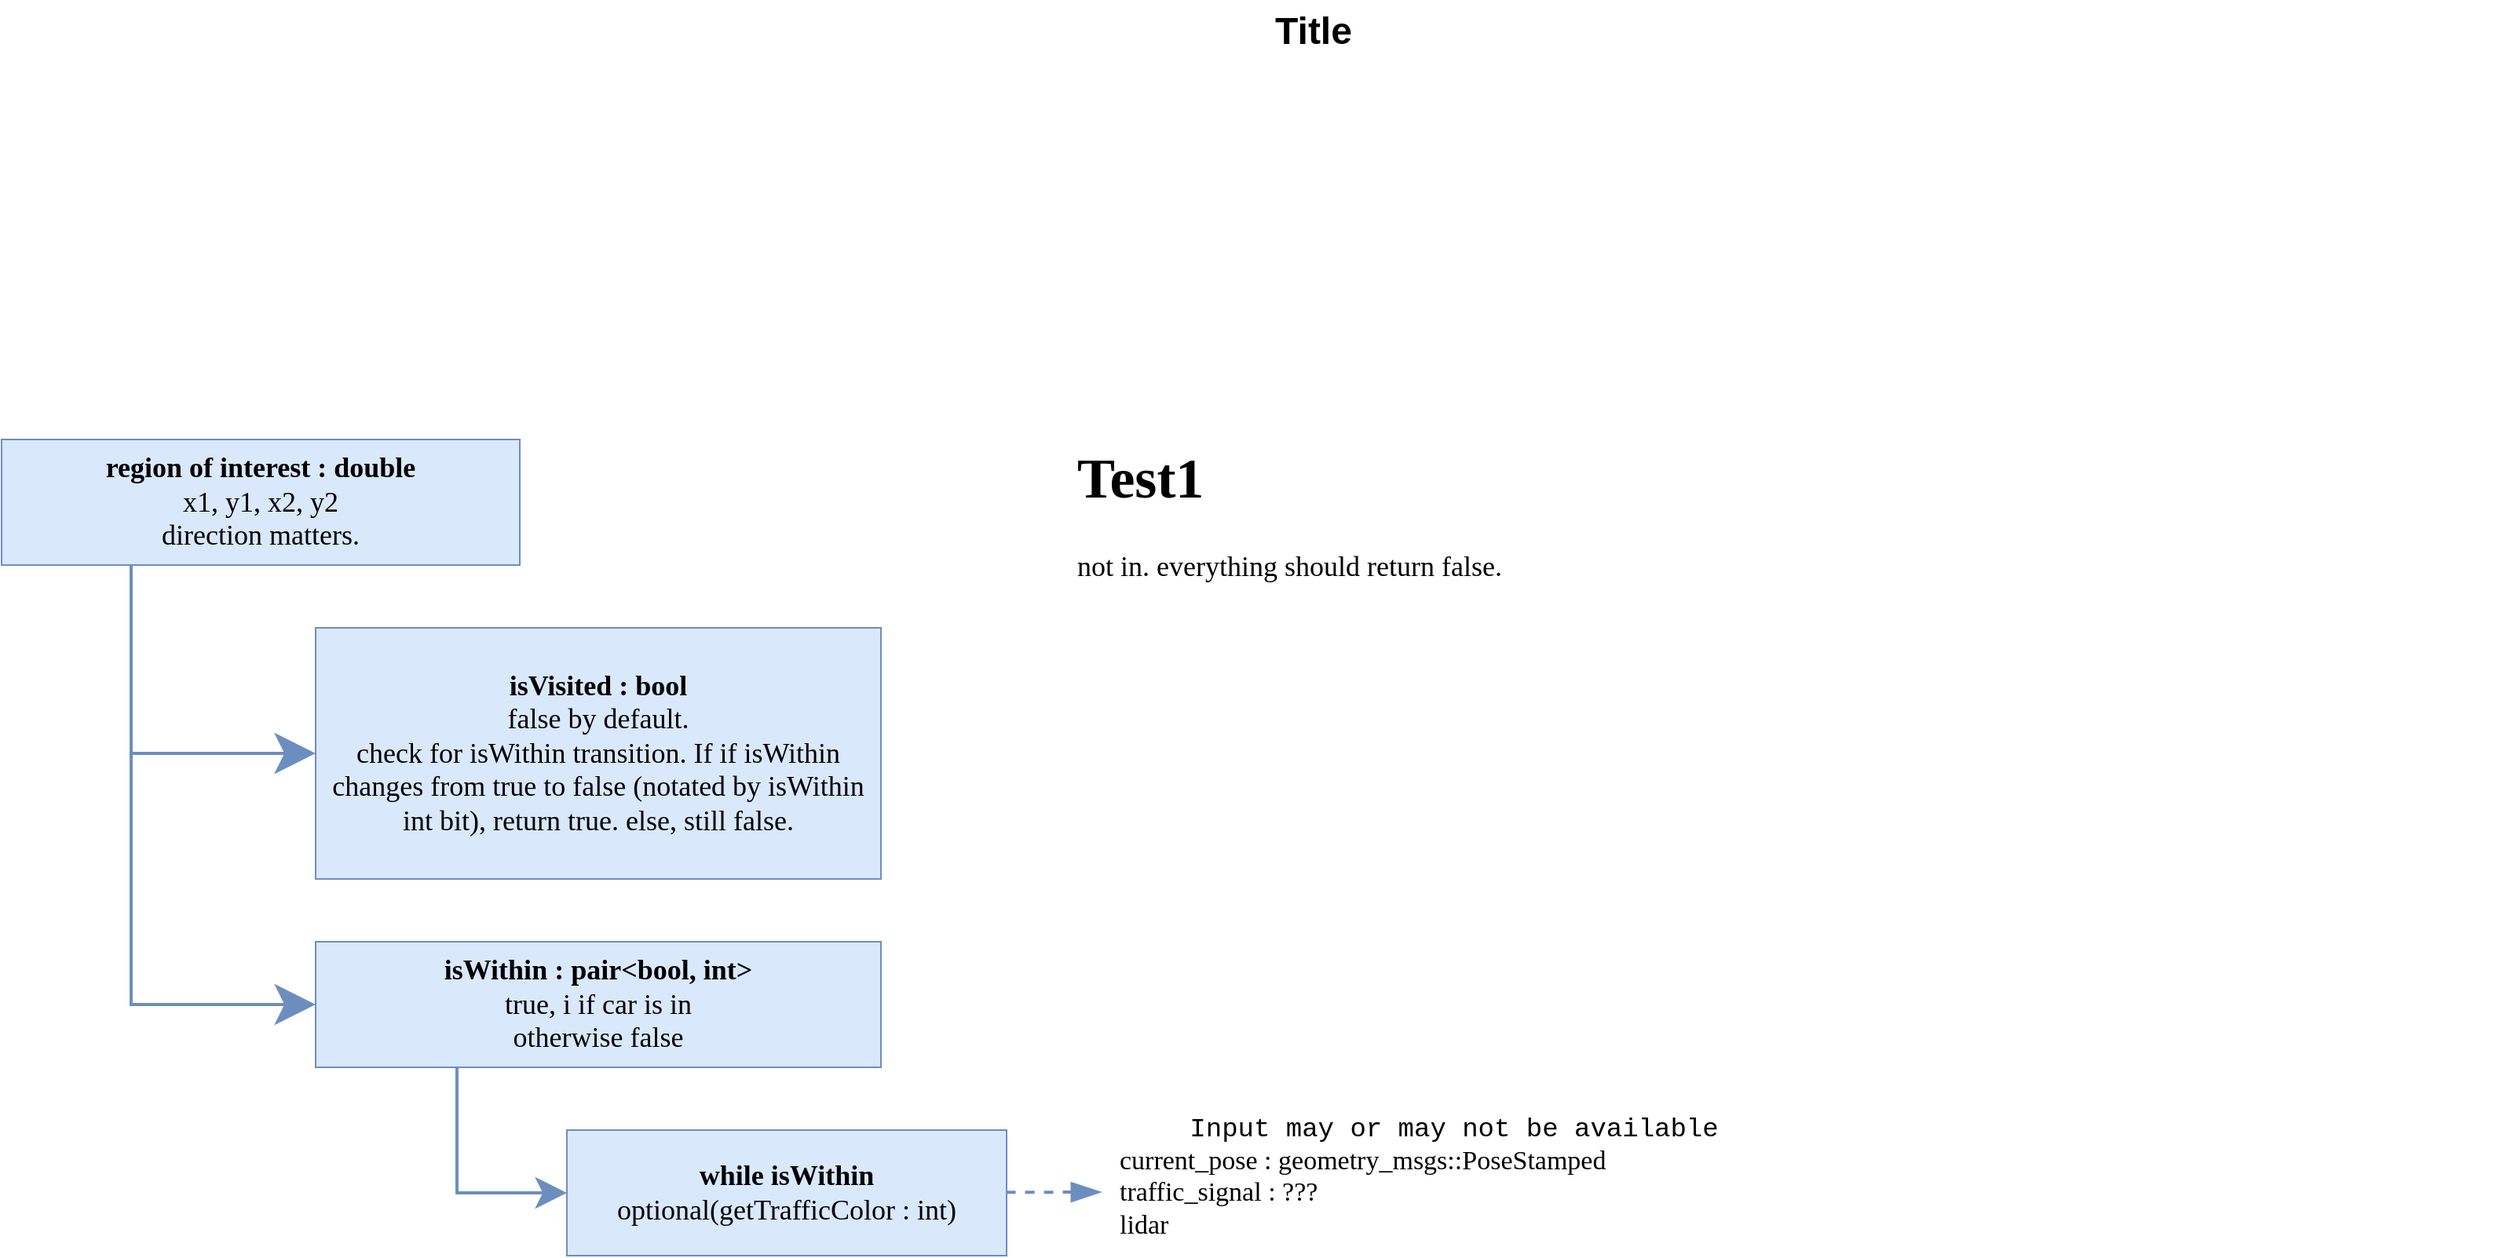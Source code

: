 <mxfile version="14.1.8" type="device" pages="2"><diagram name="region_observer" id="929967ad-93f9-6ef4-fab6-5d389245f69c"><mxGraphModel dx="1355" dy="825" grid="1" gridSize="10" guides="1" tooltips="1" connect="1" arrows="1" fold="1" page="1" pageScale="1.5" pageWidth="1169" pageHeight="826" background="none" math="0" shadow="0"><root><mxCell id="0" style=";html=1;"/><mxCell id="1" style=";html=1;" parent="0"/><mxCell id="1672d66443f91eb5-23" value="Title" style="text;strokeColor=none;fillColor=none;html=1;fontSize=24;fontStyle=1;verticalAlign=middle;align=center;" parent="1" vertex="1"><mxGeometry x="120" y="40" width="1510" height="40" as="geometry"/></mxCell><mxCell id="slhmPphILErYe6rDsg3F-4" style="edgeStyle=orthogonalEdgeStyle;orthogonalLoop=1;jettySize=auto;html=1;exitX=0.25;exitY=1;exitDx=0;exitDy=0;entryX=0;entryY=0.5;entryDx=0;entryDy=0;strokeColor=#6c8ebf;fillColor=#dae8fc;fontFamily=Fira Code;fontSize=18;strokeWidth=2;endSize=20;rounded=0;" parent="1" source="slhmPphILErYe6rDsg3F-2" target="slhmPphILErYe6rDsg3F-3" edge="1"><mxGeometry relative="1" as="geometry"/></mxCell><mxCell id="slhmPphILErYe6rDsg3F-6" style="edgeStyle=orthogonalEdgeStyle;orthogonalLoop=1;jettySize=auto;html=1;exitX=0.25;exitY=1;exitDx=0;exitDy=0;entryX=0;entryY=0.5;entryDx=0;entryDy=0;endSize=20;strokeColor=#6c8ebf;strokeWidth=2;fillColor=#dae8fc;fontFamily=Fira Code;fontSize=18;rounded=0;" parent="1" source="slhmPphILErYe6rDsg3F-2" target="slhmPphILErYe6rDsg3F-5" edge="1"><mxGeometry relative="1" as="geometry"/></mxCell><mxCell id="slhmPphILErYe6rDsg3F-2" value="&lt;b&gt;region of interest : double&lt;br&gt;&lt;/b&gt;x1, y1, x2, y2&lt;br&gt;direction matters." style="rounded=0;whiteSpace=wrap;html=1;strokeColor=#6c8ebf;strokeWidth=1;fillColor=#dae8fc;fontFamily=Fira Code;fontSize=18;" parent="1" vertex="1"><mxGeometry x="40" y="320" width="330" height="80" as="geometry"/></mxCell><mxCell id="slhmPphILErYe6rDsg3F-3" value="&lt;b&gt;isVisited : bool&lt;/b&gt;&lt;br&gt;false by default.&lt;br&gt;check for isWithin transition. If if isWithin changes from true to false (notated by isWithin int bit), return true. else, still false." style="rounded=0;whiteSpace=wrap;html=1;strokeColor=#6c8ebf;strokeWidth=1;fillColor=#dae8fc;fontFamily=Fira Code;fontSize=18;" parent="1" vertex="1"><mxGeometry x="240" y="440" width="360" height="160" as="geometry"/></mxCell><mxCell id="slhmPphILErYe6rDsg3F-14" style="edgeStyle=orthogonalEdgeStyle;rounded=0;orthogonalLoop=1;jettySize=auto;html=1;exitX=0.25;exitY=1;exitDx=0;exitDy=0;entryX=0;entryY=0.5;entryDx=0;entryDy=0;endSize=14;strokeColor=#6c8ebf;strokeWidth=2;fillColor=#dae8fc;fontFamily=Fira Code;fontSize=18;" parent="1" source="slhmPphILErYe6rDsg3F-5" target="slhmPphILErYe6rDsg3F-13" edge="1"><mxGeometry relative="1" as="geometry"/></mxCell><mxCell id="slhmPphILErYe6rDsg3F-5" value="&lt;b&gt;isWithin : pair&amp;lt;bool, int&amp;gt;&lt;br&gt;&lt;/b&gt;true, i if car is in&lt;br&gt;otherwise false" style="rounded=0;whiteSpace=wrap;html=1;strokeColor=#6c8ebf;strokeWidth=1;fillColor=#dae8fc;fontFamily=Fira Code;fontSize=18;" parent="1" vertex="1"><mxGeometry x="240" y="640" width="360" height="80" as="geometry"/></mxCell><mxCell id="slhmPphILErYe6rDsg3F-13" value="&lt;b&gt;while isWithin&lt;br&gt;&lt;/b&gt;optional(getTrafficColor : int)" style="rounded=0;whiteSpace=wrap;html=1;strokeColor=#6c8ebf;strokeWidth=1;fillColor=#dae8fc;fontFamily=Fira Code;fontSize=18;" parent="1" vertex="1"><mxGeometry x="400" y="760" width="280" height="80" as="geometry"/></mxCell><mxCell id="slhmPphILErYe6rDsg3F-15" value="&lt;h1&gt;Test1&lt;/h1&gt;&lt;p&gt;not in. everything should return false.&lt;/p&gt;" style="text;html=1;strokeColor=none;fillColor=none;spacing=5;spacingTop=-20;whiteSpace=wrap;overflow=hidden;rounded=0;fontFamily=Fira Code;fontSize=18;" parent="1" vertex="1"><mxGeometry x="720" y="310" width="370" height="130" as="geometry"/></mxCell><mxCell id="ryIOcRZ_oegFu5PtUBBg-2" value="" style="endArrow=none;html=1;strokeColor=#6c8ebf;fillColor=#dae8fc;fontFamily=Courier New;strokeWidth=2;endFill=0;dashed=1;startArrow=blockThin;startFill=1;startSize=14;" parent="1" target="slhmPphILErYe6rDsg3F-13" edge="1"><mxGeometry width="50" height="50" relative="1" as="geometry"><mxPoint x="740" y="799.5" as="sourcePoint"/><mxPoint x="700" y="799.5" as="targetPoint"/></mxGeometry></mxCell><mxCell id="ryIOcRZ_oegFu5PtUBBg-3" value="&lt;font face=&quot;Fira Code&quot; style=&quot;font-size: 17px&quot;&gt;current_pose : geometry_msgs::PoseStamped&lt;br&gt;&lt;/font&gt;&lt;span style=&quot;font-family: &amp;#34;fira code&amp;#34; ; font-size: 17px&quot;&gt;traffic_signal : ???&lt;br&gt;&lt;/span&gt;&lt;font face=&quot;Fira Code&quot; style=&quot;font-size: 17px&quot;&gt;lidar&lt;br&gt;&lt;/font&gt;" style="edgeLabel;html=1;align=left;verticalAlign=middle;resizable=0;points=[];fontFamily=Courier New;" parent="ryIOcRZ_oegFu5PtUBBg-2" vertex="1" connectable="0"><mxGeometry x="-0.833" y="2" relative="1" as="geometry"><mxPoint x="14.99" y="-1.51" as="offset"/></mxGeometry></mxCell><mxCell id="pVugcHqidaCe_gIv06iI-4" value="Input may or may not be available" style="text;html=1;strokeColor=none;fillColor=none;align=center;verticalAlign=middle;whiteSpace=wrap;rounded=0;fontFamily=Courier New;fontSize=17;" parent="1" vertex="1"><mxGeometry x="710" y="750" width="510" height="20" as="geometry"/></mxCell></root></mxGraphModel></diagram><diagram id="N2v_lg5Xi1pp6HKxbTPT" name="traffic_signal"><mxGraphModel dx="1355" dy="825" grid="1" gridSize="10" guides="1" tooltips="1" connect="1" arrows="1" fold="1" page="1" pageScale="1" pageWidth="4681" pageHeight="3300" math="0" shadow="0"><root><mxCell id="zvg6P8lU2jnVZaYyB5dh-0"/><mxCell id="zvg6P8lU2jnVZaYyB5dh-1" parent="zvg6P8lU2jnVZaYyB5dh-0"/><mxCell id="zvg6P8lU2jnVZaYyB5dh-5" value="true" style="edgeStyle=orthogonalEdgeStyle;rounded=1;orthogonalLoop=1;jettySize=auto;html=1;exitX=0.5;exitY=1;exitDx=0;exitDy=0;strokeColor=#6c8ebf;fillColor=#dae8fc;fontFamily=Fira Code;fontSize=18;strokeWidth=5;align=left;" edge="1" parent="zvg6P8lU2jnVZaYyB5dh-1" source="zvg6P8lU2jnVZaYyB5dh-3" target="zvg6P8lU2jnVZaYyB5dh-4"><mxGeometry y="20" relative="1" as="geometry"><mxPoint as="offset"/></mxGeometry></mxCell><mxCell id="zvg6P8lU2jnVZaYyB5dh-3" value="isWithin?" style="rhombus;whiteSpace=wrap;html=1;strokeColor=#6c8ebf;strokeWidth=1;fillColor=#dae8fc;fontFamily=Fira Code;fontSize=20;" vertex="1" parent="zvg6P8lU2jnVZaYyB5dh-1"><mxGeometry x="420" y="40" width="200" height="200" as="geometry"/></mxCell><mxCell id="zvg6P8lU2jnVZaYyB5dh-7" value="true" style="edgeStyle=orthogonalEdgeStyle;rounded=1;orthogonalLoop=1;jettySize=auto;html=1;exitX=0.5;exitY=1;exitDx=0;exitDy=0;strokeColor=#6c8ebf;strokeWidth=5;fillColor=#dae8fc;fontFamily=Fira Code;fontSize=18;align=left;" edge="1" parent="zvg6P8lU2jnVZaYyB5dh-1" source="zvg6P8lU2jnVZaYyB5dh-4"><mxGeometry x="-0.667" y="10" relative="1" as="geometry"><mxPoint x="520" y="640" as="targetPoint"/><mxPoint as="offset"/></mxGeometry></mxCell><mxCell id="zvg6P8lU2jnVZaYyB5dh-10" value="false" style="edgeStyle=orthogonalEdgeStyle;rounded=1;orthogonalLoop=1;jettySize=auto;html=1;exitX=1;exitY=0.5;exitDx=0;exitDy=0;strokeColor=#6c8ebf;strokeWidth=5;fillColor=#dae8fc;fontFamily=Fira Code;fontSize=18;align=left;" edge="1" parent="zvg6P8lU2jnVZaYyB5dh-1" source="zvg6P8lU2jnVZaYyB5dh-4"><mxGeometry x="-0.857" y="20" relative="1" as="geometry"><mxPoint x="760" y="420" as="targetPoint"/><mxPoint as="offset"/></mxGeometry></mxCell><mxCell id="zvg6P8lU2jnVZaYyB5dh-4" value="REGION == TRAFFIC_LIGHT" style="rhombus;whiteSpace=wrap;html=1;strokeColor=#6c8ebf;strokeWidth=1;fillColor=#dae8fc;fontFamily=Fira Code;fontSize=18;" vertex="1" parent="zvg6P8lU2jnVZaYyB5dh-1"><mxGeometry x="420" y="320" width="200" height="200" as="geometry"/></mxCell><mxCell id="zvg6P8lU2jnVZaYyB5dh-16" style="edgeStyle=orthogonalEdgeStyle;rounded=1;orthogonalLoop=1;jettySize=auto;html=1;exitX=1;exitY=0.5;exitDx=0;exitDy=0;entryX=1;entryY=0.5;entryDx=0;entryDy=0;strokeColor=#6c8ebf;strokeWidth=5;fillColor=#dae8fc;fontFamily=Fira Code;fontSize=18;align=left;" edge="1" parent="zvg6P8lU2jnVZaYyB5dh-1" source="zvg6P8lU2jnVZaYyB5dh-6" target="zvg6P8lU2jnVZaYyB5dh-14"><mxGeometry relative="1" as="geometry"/></mxCell><mxCell id="zvg6P8lU2jnVZaYyB5dh-6" value="send stop signal" style="rounded=0;whiteSpace=wrap;html=1;strokeColor=#6c8ebf;strokeWidth=1;fillColor=#dae8fc;fontFamily=Fira Code;fontSize=22;" vertex="1" parent="zvg6P8lU2jnVZaYyB5dh-1"><mxGeometry x="400" y="920" width="240" height="80" as="geometry"/></mxCell><mxCell id="zvg6P8lU2jnVZaYyB5dh-8" value="" style="endArrow=classic;html=1;strokeColor=#6c8ebf;strokeWidth=5;fillColor=#dae8fc;fontFamily=Fira Code;fontSize=22;align=left;" edge="1" parent="zvg6P8lU2jnVZaYyB5dh-1"><mxGeometry width="50" height="50" relative="1" as="geometry"><mxPoint x="520" y="560" as="sourcePoint"/><mxPoint x="440" y="560" as="targetPoint"/></mxGeometry></mxCell><mxCell id="zvg6P8lU2jnVZaYyB5dh-9" value="traffic_signal_sub" style="edgeLabel;html=1;align=left;verticalAlign=middle;resizable=0;points=[];fontSize=18;fontFamily=Fira Code;" vertex="1" connectable="0" parent="zvg6P8lU2jnVZaYyB5dh-8"><mxGeometry x="0.225" y="2" relative="1" as="geometry"><mxPoint x="-231" as="offset"/></mxGeometry></mxCell><mxCell id="zvg6P8lU2jnVZaYyB5dh-13" value="true" style="edgeStyle=orthogonalEdgeStyle;rounded=1;orthogonalLoop=1;jettySize=auto;html=1;exitX=0.5;exitY=1;exitDx=0;exitDy=0;entryX=0.5;entryY=0;entryDx=0;entryDy=0;strokeColor=#6c8ebf;strokeWidth=5;fillColor=#dae8fc;fontFamily=Fira Code;fontSize=18;align=left;" edge="1" parent="zvg6P8lU2jnVZaYyB5dh-1" source="zvg6P8lU2jnVZaYyB5dh-11" target="zvg6P8lU2jnVZaYyB5dh-12"><mxGeometry x="-0.875" y="10" relative="1" as="geometry"><mxPoint as="offset"/></mxGeometry></mxCell><mxCell id="zvg6P8lU2jnVZaYyB5dh-18" value="false" style="edgeStyle=orthogonalEdgeStyle;rounded=1;orthogonalLoop=1;jettySize=auto;html=1;exitX=1;exitY=0.5;exitDx=0;exitDy=0;strokeColor=#6c8ebf;strokeWidth=5;fillColor=#dae8fc;fontFamily=Fira Code;fontSize=18;align=left;" edge="1" parent="zvg6P8lU2jnVZaYyB5dh-1" source="zvg6P8lU2jnVZaYyB5dh-11"><mxGeometry x="-1" y="20" relative="1" as="geometry"><mxPoint x="420" y="140" as="targetPoint"/><Array as="points"><mxPoint x="1090" y="420"/><mxPoint x="1090" y="1080"/><mxPoint x="100" y="1080"/><mxPoint x="100" y="140"/></Array><mxPoint as="offset"/></mxGeometry></mxCell><mxCell id="zvg6P8lU2jnVZaYyB5dh-11" value="REGION == AUTOMATED_DOOR" style="rhombus;whiteSpace=wrap;html=1;strokeColor=#6c8ebf;strokeWidth=1;fillColor=#dae8fc;fontFamily=Fira Code;fontSize=18;" vertex="1" parent="zvg6P8lU2jnVZaYyB5dh-1"><mxGeometry x="760" y="320" width="200" height="200" as="geometry"/></mxCell><mxCell id="zvg6P8lU2jnVZaYyB5dh-19" style="edgeStyle=orthogonalEdgeStyle;rounded=1;orthogonalLoop=1;jettySize=auto;html=1;exitX=0.5;exitY=1;exitDx=0;exitDy=0;strokeColor=#6c8ebf;strokeWidth=5;fillColor=#dae8fc;fontFamily=Fira Code;fontSize=18;align=left;" edge="1" parent="zvg6P8lU2jnVZaYyB5dh-1" source="zvg6P8lU2jnVZaYyB5dh-12"><mxGeometry relative="1" as="geometry"><mxPoint x="420" y="140" as="targetPoint"/><Array as="points"><mxPoint x="860" y="1080"/><mxPoint x="100" y="1080"/><mxPoint x="100" y="140"/></Array></mxGeometry></mxCell><mxCell id="zvg6P8lU2jnVZaYyB5dh-12" value="modify lidar detection zone" style="rounded=0;whiteSpace=wrap;html=1;strokeColor=#6c8ebf;strokeWidth=1;fillColor=#dae8fc;fontFamily=Fira Code;fontSize=18;" vertex="1" parent="zvg6P8lU2jnVZaYyB5dh-1"><mxGeometry x="740" y="680" width="240" height="80" as="geometry"/></mxCell><mxCell id="zvg6P8lU2jnVZaYyB5dh-15" value="true" style="edgeStyle=orthogonalEdgeStyle;rounded=1;orthogonalLoop=1;jettySize=auto;html=1;exitX=0.5;exitY=1;exitDx=0;exitDy=0;entryX=0.5;entryY=0;entryDx=0;entryDy=0;strokeColor=#6c8ebf;strokeWidth=5;fillColor=#dae8fc;fontFamily=Fira Code;fontSize=18;align=left;" edge="1" parent="zvg6P8lU2jnVZaYyB5dh-1" source="zvg6P8lU2jnVZaYyB5dh-14" target="zvg6P8lU2jnVZaYyB5dh-6"><mxGeometry y="20" relative="1" as="geometry"><mxPoint as="offset"/></mxGeometry></mxCell><mxCell id="zvg6P8lU2jnVZaYyB5dh-17" style="edgeStyle=orthogonalEdgeStyle;rounded=1;orthogonalLoop=1;jettySize=auto;html=1;exitX=0;exitY=0.5;exitDx=0;exitDy=0;strokeColor=#6c8ebf;strokeWidth=5;fillColor=#dae8fc;fontFamily=Fira Code;fontSize=18;align=left;entryX=0;entryY=0.5;entryDx=0;entryDy=0;" edge="1" parent="zvg6P8lU2jnVZaYyB5dh-1" source="zvg6P8lU2jnVZaYyB5dh-14" target="zvg6P8lU2jnVZaYyB5dh-3"><mxGeometry relative="1" as="geometry"><mxPoint x="220" y="290" as="targetPoint"/><Array as="points"><mxPoint x="100" y="740"/><mxPoint x="100" y="140"/></Array></mxGeometry></mxCell><mxCell id="zvg6P8lU2jnVZaYyB5dh-14" value="SIGNAL_COLOR &lt;br style=&quot;font-size: 18px;&quot;&gt;== &lt;br style=&quot;font-size: 18px;&quot;&gt;RED" style="rhombus;whiteSpace=wrap;html=1;strokeColor=#6c8ebf;strokeWidth=1;fillColor=#dae8fc;fontFamily=Fira Code;fontSize=18;" vertex="1" parent="zvg6P8lU2jnVZaYyB5dh-1"><mxGeometry x="420" y="640" width="200" height="200" as="geometry"/></mxCell></root></mxGraphModel></diagram></mxfile>